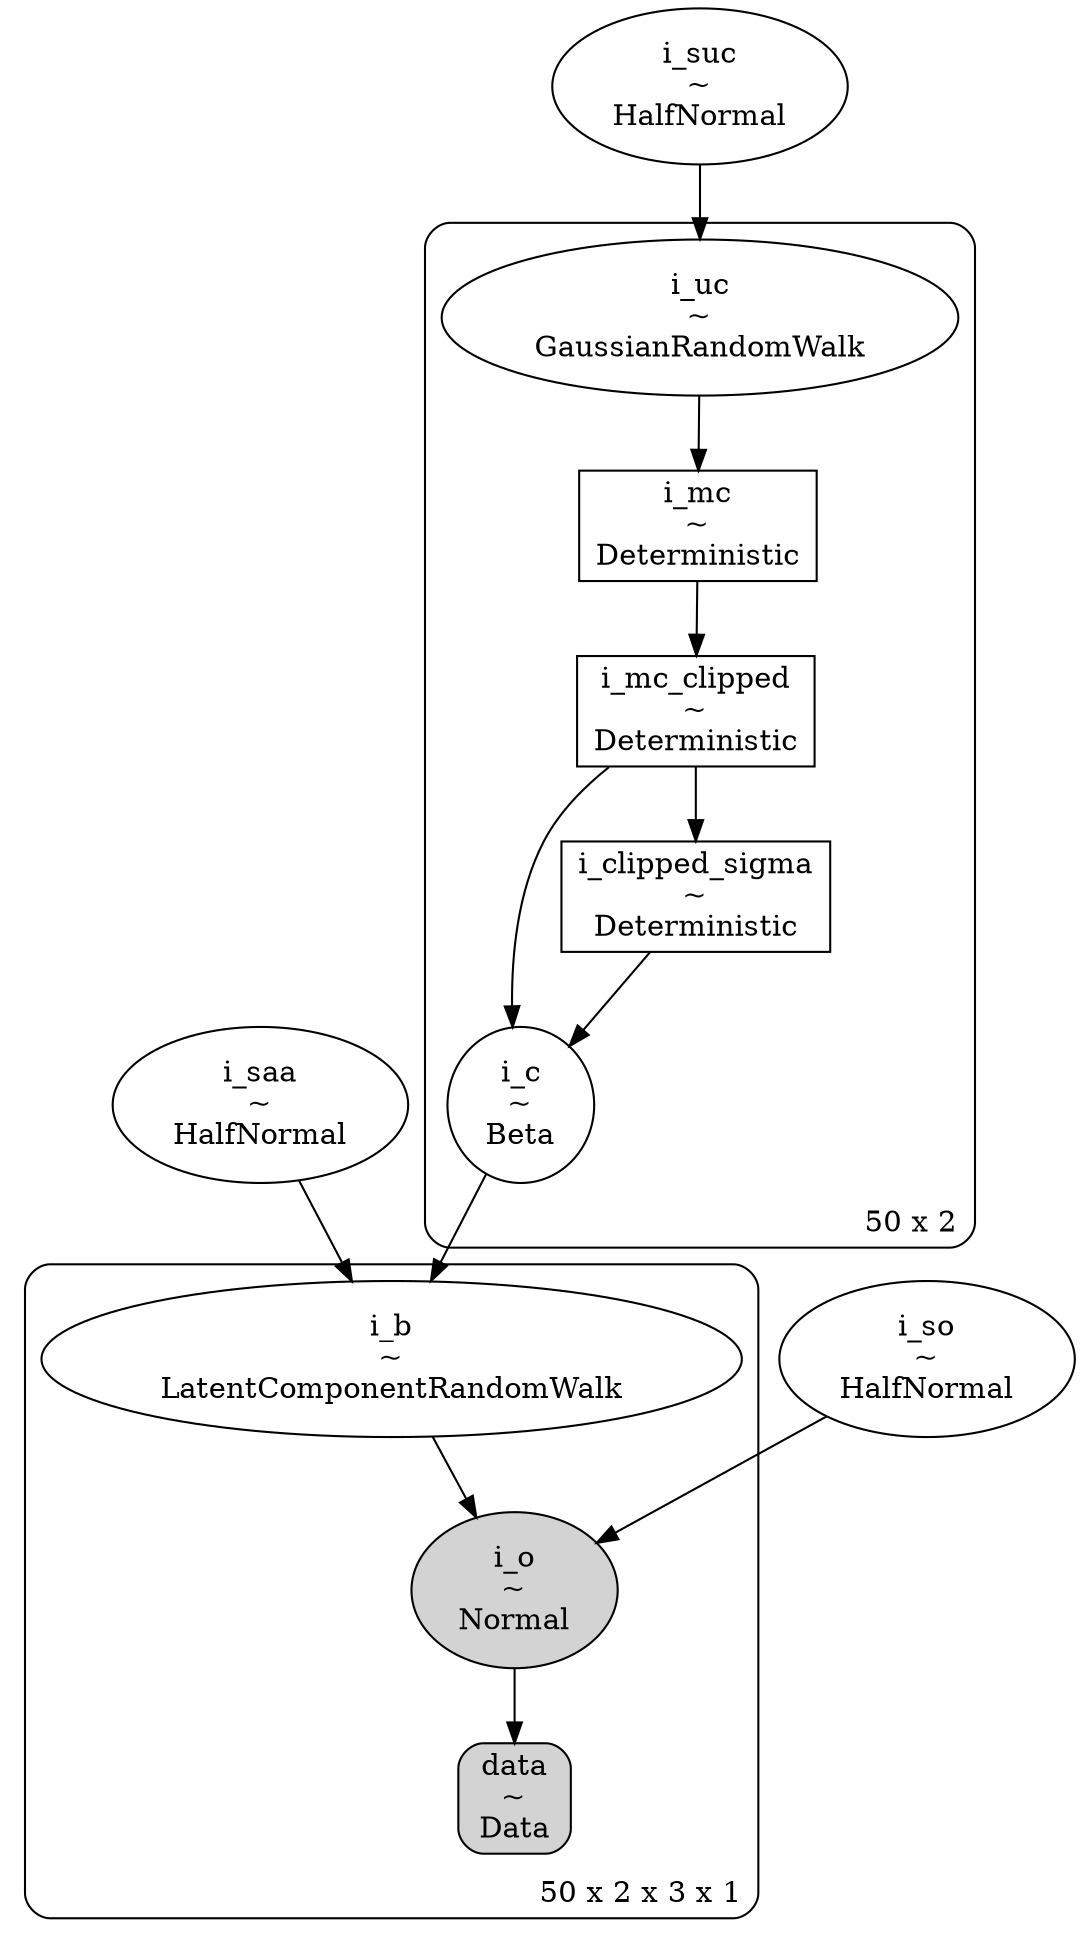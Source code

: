 digraph {
	subgraph "cluster50 x 2 x 3 x 1" {
		i_o [label="i_o
~
Normal" style=filled]
		i_b [label="i_b
~
LatentComponentRandomWalk"]
		data [label="data
~
Data" shape=box style="rounded, filled"]
		label="50 x 2 x 3 x 1" labeljust=r labelloc=b style=rounded
	}
	i_so [label="i_so
~
HalfNormal"]
	i_saa [label="i_saa
~
HalfNormal"]
	i_suc [label="i_suc
~
HalfNormal"]
	subgraph "cluster50 x 2" {
		i_c [label="i_c
~
Beta"]
		i_clipped_sigma [label="i_clipped_sigma
~
Deterministic" shape=box]
		i_mc [label="i_mc
~
Deterministic" shape=box]
		i_uc [label="i_uc
~
GaussianRandomWalk"]
		i_mc_clipped [label="i_mc_clipped
~
Deterministic" shape=box]
		label="50 x 2" labeljust=r labelloc=b style=rounded
	}
	i_o -> data
	i_suc -> i_uc
	i_uc -> i_mc
	i_mc -> i_mc_clipped
	i_mc_clipped -> i_clipped_sigma
	i_mc_clipped -> i_c
	i_clipped_sigma -> i_c
	i_c -> i_b
	i_saa -> i_b
	i_so -> i_o
	i_b -> i_o
}
